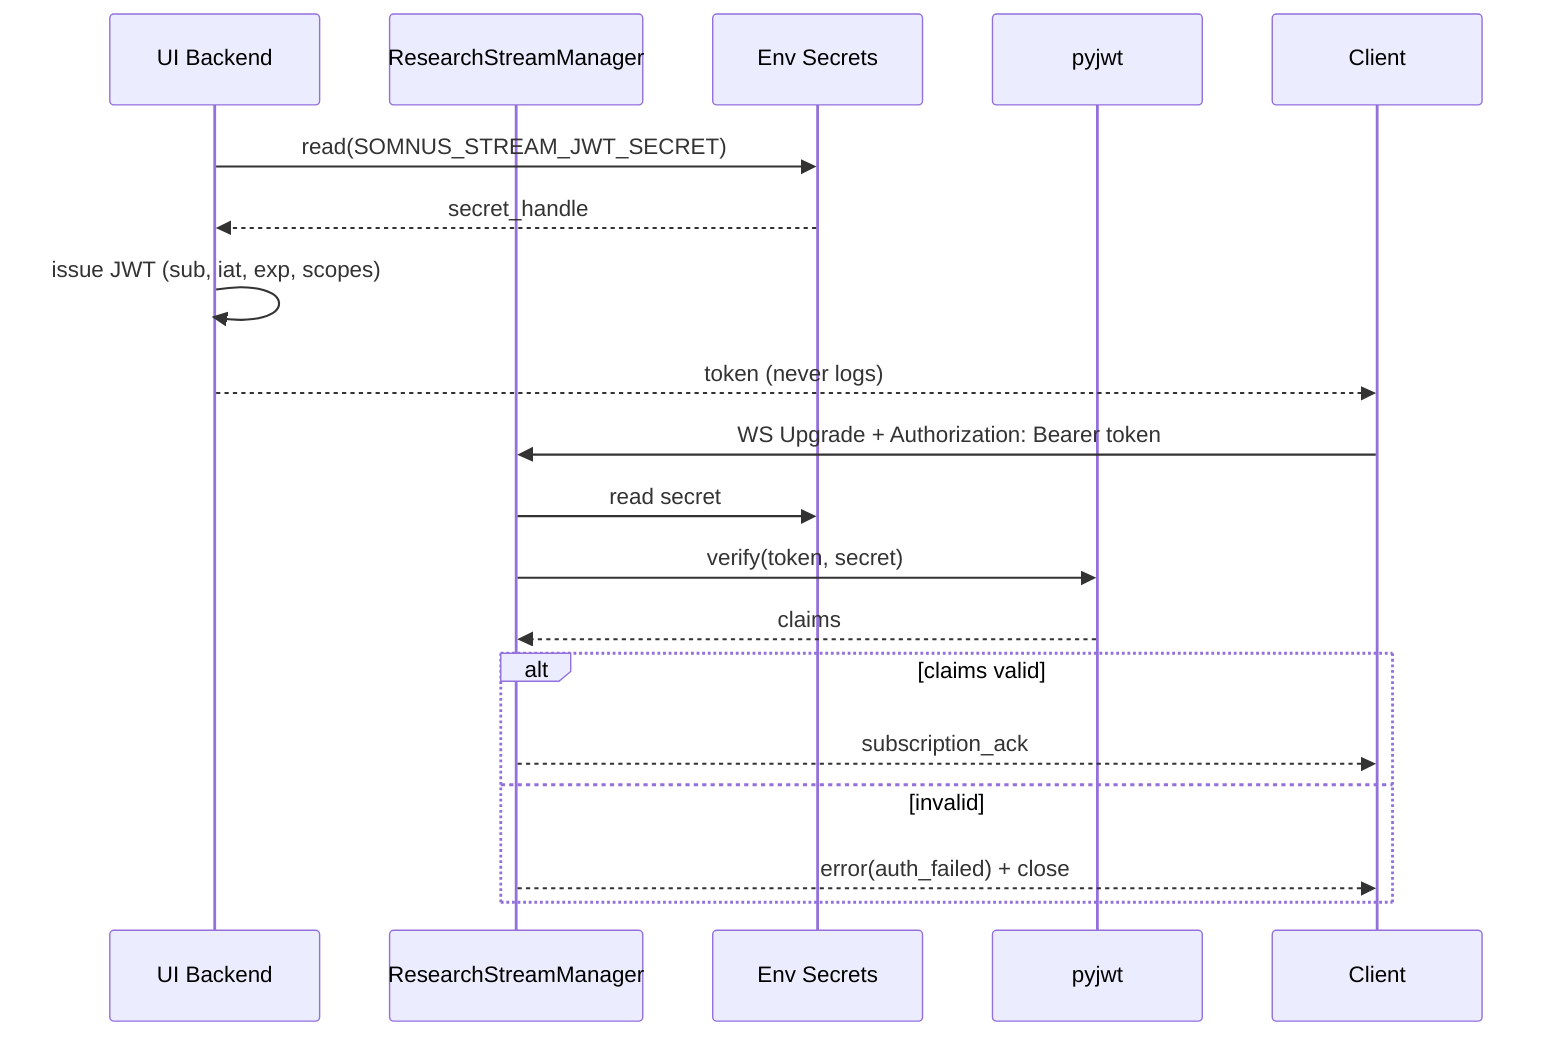 sequenceDiagram
  participant UI as UI Backend
  participant SM as ResearchStreamManager
  participant KMS as Env Secrets
  participant JWT as pyjwt

  UI->>KMS: read(SOMNUS_STREAM_JWT_SECRET)
  KMS-->>UI: secret_handle
  UI->>UI: issue JWT (sub, iat, exp, scopes)
  UI-->>Client: token (never logs)

  Client->>SM: WS Upgrade + Authorization: Bearer token
  SM->>KMS: read secret
  SM->>JWT: verify(token, secret)
  JWT-->>SM: claims
  alt claims valid
    SM-->>Client: subscription_ack
  else invalid
    SM-->>Client: error(auth_failed) + close
  end